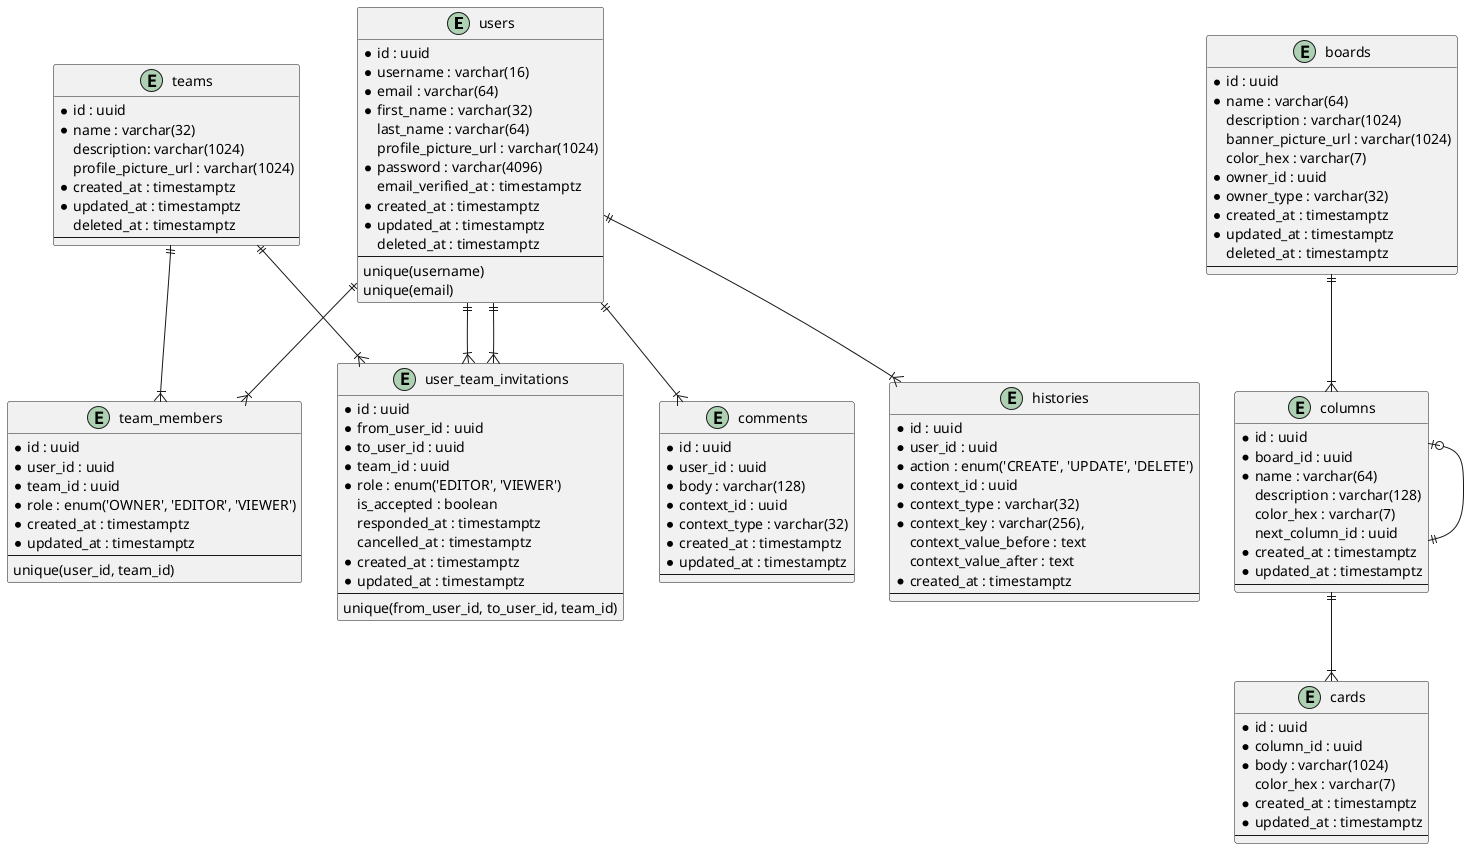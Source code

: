 @startuml Tasque database schema

entity users {
    * id : uuid
    * username : varchar(16)
    * email : varchar(64)
    * first_name : varchar(32)
    last_name : varchar(64)
    profile_picture_url : varchar(1024)
    * password : varchar(4096)
    email_verified_at : timestamptz
    * created_at : timestamptz
    * updated_at : timestamptz
    deleted_at : timestamptz
    --
    unique(username)
    unique(email)
}

entity teams {
    * id : uuid
    * name : varchar(32)
    description: varchar(1024)
    profile_picture_url : varchar(1024)
    * created_at : timestamptz
    * updated_at : timestamptz
    deleted_at : timestamptz
    --
}

entity team_members {
    * id : uuid
    * user_id : uuid
    * team_id : uuid
    * role : enum('OWNER', 'EDITOR', 'VIEWER')
    * created_at : timestamptz
    * updated_at : timestamptz
    --
    unique(user_id, team_id)
}

entity user_team_invitations {
    * id : uuid
    * from_user_id : uuid
    * to_user_id : uuid
    * team_id : uuid
    * role : enum('EDITOR', 'VIEWER')
    is_accepted : boolean
    responded_at : timestamptz
    cancelled_at : timestamptz
    * created_at : timestamptz
    * updated_at : timestamptz
    --
    unique(from_user_id, to_user_id, team_id)
}

entity boards {
    * id : uuid
    * name : varchar(64)
    description : varchar(1024)
    banner_picture_url : varchar(1024)
    color_hex : varchar(7)
    * owner_id : uuid
    * owner_type : varchar(32)
    * created_at : timestamptz
    * updated_at : timestamptz
    deleted_at : timestamptz
    --
}

entity columns {
    * id : uuid
    * board_id : uuid
    * name : varchar(64)
    description : varchar(128)
    color_hex : varchar(7)
    next_column_id : uuid
    * created_at : timestamptz
    * updated_at : timestamptz
    --
}

entity cards {
    * id : uuid
    * column_id : uuid
    * body : varchar(1024)
    color_hex : varchar(7)
    * created_at : timestamptz
    * updated_at : timestamptz
    --
}

entity comments {
    * id : uuid
    * user_id : uuid
    * body : varchar(128)
    * context_id : uuid
    * context_type : varchar(32)
    * created_at : timestamptz
    * updated_at : timestamptz
    --
}

entity histories {
    * id : uuid
    * user_id : uuid
    * action : enum('CREATE', 'UPDATE', 'DELETE')
    * context_id : uuid
    * context_type : varchar(32)
    * context_key : varchar(256),
    context_value_before : text
    context_value_after : text
    * created_at : timestamptz
    --
}

users ||--|{ team_members
teams ||--|{ team_members
users ||--|{ user_team_invitations
users ||--|{ user_team_invitations
teams ||--|{ user_team_invitations
boards ||--|{ columns
columns |o--|| columns
columns ||--|{ cards
users ||--|{ comments
users ||--|{ histories

@enduml